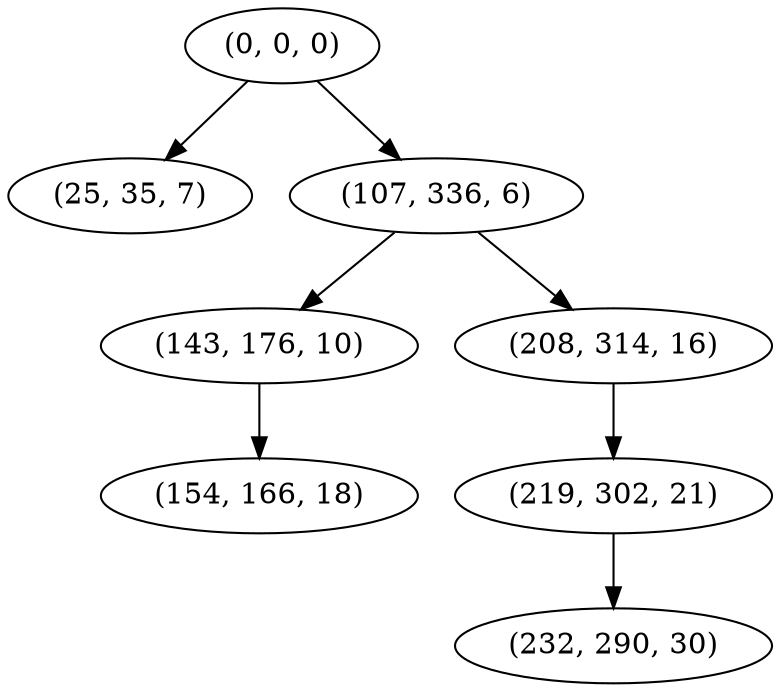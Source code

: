 digraph tree {
    "(0, 0, 0)";
    "(25, 35, 7)";
    "(107, 336, 6)";
    "(143, 176, 10)";
    "(154, 166, 18)";
    "(208, 314, 16)";
    "(219, 302, 21)";
    "(232, 290, 30)";
    "(0, 0, 0)" -> "(25, 35, 7)";
    "(0, 0, 0)" -> "(107, 336, 6)";
    "(107, 336, 6)" -> "(143, 176, 10)";
    "(107, 336, 6)" -> "(208, 314, 16)";
    "(143, 176, 10)" -> "(154, 166, 18)";
    "(208, 314, 16)" -> "(219, 302, 21)";
    "(219, 302, 21)" -> "(232, 290, 30)";
}
